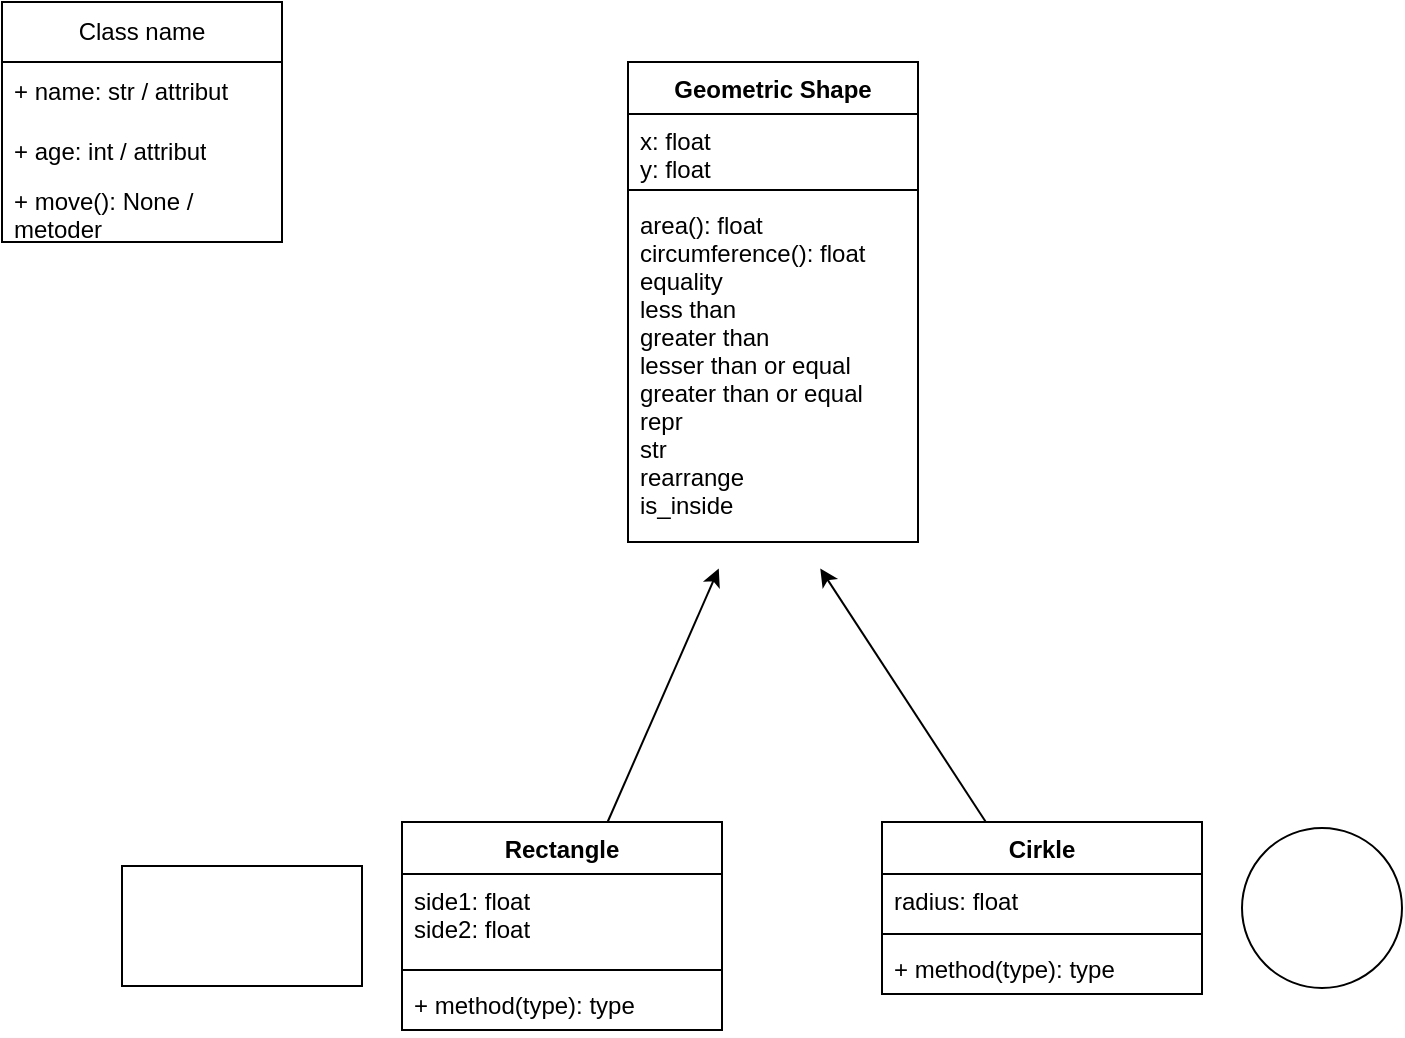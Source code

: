 <mxfile>
    <diagram id="YpP12N3gbM5liTKs73P4" name="Page-1">
        <mxGraphModel dx="1770" dy="1148" grid="1" gridSize="10" guides="1" tooltips="1" connect="1" arrows="1" fold="1" page="1" pageScale="1" pageWidth="850" pageHeight="1100" math="0" shadow="0">
            <root>
                <mxCell id="0"/>
                <mxCell id="1" parent="0"/>
                <mxCell id="2" value="Class name" style="swimlane;fontStyle=0;childLayout=stackLayout;horizontal=1;startSize=30;horizontalStack=0;resizeParent=1;resizeParentMax=0;resizeLast=0;collapsible=1;marginBottom=0;whiteSpace=wrap;html=1;" vertex="1" parent="1">
                    <mxGeometry x="40" y="160" width="140" height="120" as="geometry">
                        <mxRectangle x="40" y="160" width="110" height="30" as="alternateBounds"/>
                    </mxGeometry>
                </mxCell>
                <mxCell id="3" value="+ name: str / attribut" style="text;strokeColor=none;fillColor=none;align=left;verticalAlign=middle;spacingLeft=4;spacingRight=4;overflow=hidden;points=[[0,0.5],[1,0.5]];portConstraint=eastwest;rotatable=0;whiteSpace=wrap;html=1;" vertex="1" parent="2">
                    <mxGeometry y="30" width="140" height="30" as="geometry"/>
                </mxCell>
                <mxCell id="4" value="+ age: int / attribut" style="text;strokeColor=none;fillColor=none;align=left;verticalAlign=middle;spacingLeft=4;spacingRight=4;overflow=hidden;points=[[0,0.5],[1,0.5]];portConstraint=eastwest;rotatable=0;whiteSpace=wrap;html=1;" vertex="1" parent="2">
                    <mxGeometry y="60" width="140" height="30" as="geometry"/>
                </mxCell>
                <mxCell id="5" value="+ move(): None / metoder&lt;br&gt;" style="text;strokeColor=none;fillColor=none;align=left;verticalAlign=middle;spacingLeft=4;spacingRight=4;overflow=hidden;points=[[0,0.5],[1,0.5]];portConstraint=eastwest;rotatable=0;whiteSpace=wrap;html=1;" vertex="1" parent="2">
                    <mxGeometry y="90" width="140" height="30" as="geometry"/>
                </mxCell>
                <mxCell id="7" value="Geometric Shape" style="swimlane;fontStyle=1;align=center;verticalAlign=top;childLayout=stackLayout;horizontal=1;startSize=26;horizontalStack=0;resizeParent=1;resizeParentMax=0;resizeLast=0;collapsible=1;marginBottom=0;" vertex="1" parent="1">
                    <mxGeometry x="353" y="190" width="145" height="240" as="geometry">
                        <mxRectangle x="320" y="90" width="100" height="30" as="alternateBounds"/>
                    </mxGeometry>
                </mxCell>
                <mxCell id="8" value="x: float&#10;y: float" style="text;strokeColor=none;fillColor=none;align=left;verticalAlign=top;spacingLeft=4;spacingRight=4;overflow=hidden;rotatable=0;points=[[0,0.5],[1,0.5]];portConstraint=eastwest;" vertex="1" parent="7">
                    <mxGeometry y="26" width="145" height="34" as="geometry"/>
                </mxCell>
                <mxCell id="9" value="" style="line;strokeWidth=1;fillColor=none;align=left;verticalAlign=middle;spacingTop=-1;spacingLeft=3;spacingRight=3;rotatable=0;labelPosition=right;points=[];portConstraint=eastwest;strokeColor=inherit;" vertex="1" parent="7">
                    <mxGeometry y="60" width="145" height="8" as="geometry"/>
                </mxCell>
                <mxCell id="10" value="area(): float&#10;circumference(): float&#10;equality&#10;less than&#10;greater than&#10;lesser than or equal&#10;greater than or equal&#10;repr&#10;str&#10;rearrange&#10;is_inside&#10;&#10;" style="text;strokeColor=none;fillColor=none;align=left;verticalAlign=top;spacingLeft=4;spacingRight=4;overflow=hidden;rotatable=0;points=[[0,0.5],[1,0.5]];portConstraint=eastwest;" vertex="1" parent="7">
                    <mxGeometry y="68" width="145" height="172" as="geometry"/>
                </mxCell>
                <mxCell id="19" style="edgeStyle=none;html=1;entryX=0.313;entryY=1.077;entryDx=0;entryDy=0;entryPerimeter=0;" edge="1" parent="1" source="11" target="10">
                    <mxGeometry relative="1" as="geometry">
                        <mxPoint x="425" y="190" as="targetPoint"/>
                    </mxGeometry>
                </mxCell>
                <mxCell id="11" value="Rectangle" style="swimlane;fontStyle=1;align=center;verticalAlign=top;childLayout=stackLayout;horizontal=1;startSize=26;horizontalStack=0;resizeParent=1;resizeParentMax=0;resizeLast=0;collapsible=1;marginBottom=0;" vertex="1" parent="1">
                    <mxGeometry x="240" y="570" width="160" height="104" as="geometry">
                        <mxRectangle x="320" y="90" width="100" height="30" as="alternateBounds"/>
                    </mxGeometry>
                </mxCell>
                <mxCell id="12" value="side1: float&#10;side2: float" style="text;strokeColor=none;fillColor=none;align=left;verticalAlign=top;spacingLeft=4;spacingRight=4;overflow=hidden;rotatable=0;points=[[0,0.5],[1,0.5]];portConstraint=eastwest;" vertex="1" parent="11">
                    <mxGeometry y="26" width="160" height="44" as="geometry"/>
                </mxCell>
                <mxCell id="13" value="" style="line;strokeWidth=1;fillColor=none;align=left;verticalAlign=middle;spacingTop=-1;spacingLeft=3;spacingRight=3;rotatable=0;labelPosition=right;points=[];portConstraint=eastwest;strokeColor=inherit;" vertex="1" parent="11">
                    <mxGeometry y="70" width="160" height="8" as="geometry"/>
                </mxCell>
                <mxCell id="14" value="+ method(type): type" style="text;strokeColor=none;fillColor=none;align=left;verticalAlign=top;spacingLeft=4;spacingRight=4;overflow=hidden;rotatable=0;points=[[0,0.5],[1,0.5]];portConstraint=eastwest;" vertex="1" parent="11">
                    <mxGeometry y="78" width="160" height="26" as="geometry"/>
                </mxCell>
                <mxCell id="20" style="edgeStyle=none;html=1;entryX=0.663;entryY=1.077;entryDx=0;entryDy=0;entryPerimeter=0;" edge="1" parent="1" source="15" target="10">
                    <mxGeometry relative="1" as="geometry">
                        <mxPoint x="430" y="190" as="targetPoint"/>
                    </mxGeometry>
                </mxCell>
                <mxCell id="15" value="Cirkle" style="swimlane;fontStyle=1;align=center;verticalAlign=top;childLayout=stackLayout;horizontal=1;startSize=26;horizontalStack=0;resizeParent=1;resizeParentMax=0;resizeLast=0;collapsible=1;marginBottom=0;" vertex="1" parent="1">
                    <mxGeometry x="480" y="570" width="160" height="86" as="geometry">
                        <mxRectangle x="320" y="90" width="100" height="30" as="alternateBounds"/>
                    </mxGeometry>
                </mxCell>
                <mxCell id="16" value="radius: float" style="text;strokeColor=none;fillColor=none;align=left;verticalAlign=top;spacingLeft=4;spacingRight=4;overflow=hidden;rotatable=0;points=[[0,0.5],[1,0.5]];portConstraint=eastwest;" vertex="1" parent="15">
                    <mxGeometry y="26" width="160" height="26" as="geometry"/>
                </mxCell>
                <mxCell id="17" value="" style="line;strokeWidth=1;fillColor=none;align=left;verticalAlign=middle;spacingTop=-1;spacingLeft=3;spacingRight=3;rotatable=0;labelPosition=right;points=[];portConstraint=eastwest;strokeColor=inherit;" vertex="1" parent="15">
                    <mxGeometry y="52" width="160" height="8" as="geometry"/>
                </mxCell>
                <mxCell id="18" value="+ method(type): type" style="text;strokeColor=none;fillColor=none;align=left;verticalAlign=top;spacingLeft=4;spacingRight=4;overflow=hidden;rotatable=0;points=[[0,0.5],[1,0.5]];portConstraint=eastwest;" vertex="1" parent="15">
                    <mxGeometry y="60" width="160" height="26" as="geometry"/>
                </mxCell>
                <mxCell id="22" value="" style="rounded=0;whiteSpace=wrap;html=1;" vertex="1" parent="1">
                    <mxGeometry x="100" y="592" width="120" height="60" as="geometry"/>
                </mxCell>
                <mxCell id="23" value="" style="ellipse;whiteSpace=wrap;html=1;aspect=fixed;" vertex="1" parent="1">
                    <mxGeometry x="660" y="573" width="80" height="80" as="geometry"/>
                </mxCell>
            </root>
        </mxGraphModel>
    </diagram>
</mxfile>